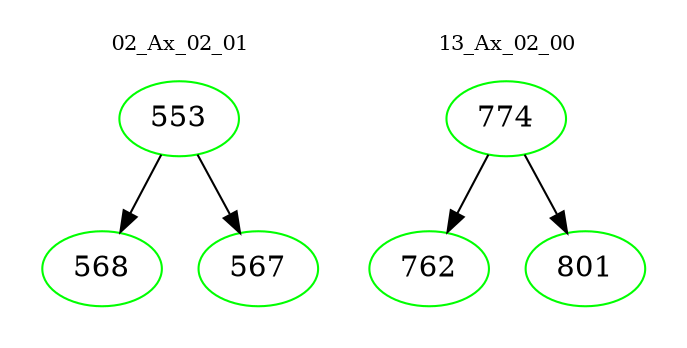 digraph{
subgraph cluster_0 {
color = white
label = "02_Ax_02_01";
fontsize=10;
T0_553 [label="553", color="green"]
T0_553 -> T0_568 [color="black"]
T0_568 [label="568", color="green"]
T0_553 -> T0_567 [color="black"]
T0_567 [label="567", color="green"]
}
subgraph cluster_1 {
color = white
label = "13_Ax_02_00";
fontsize=10;
T1_774 [label="774", color="green"]
T1_774 -> T1_762 [color="black"]
T1_762 [label="762", color="green"]
T1_774 -> T1_801 [color="black"]
T1_801 [label="801", color="green"]
}
}
